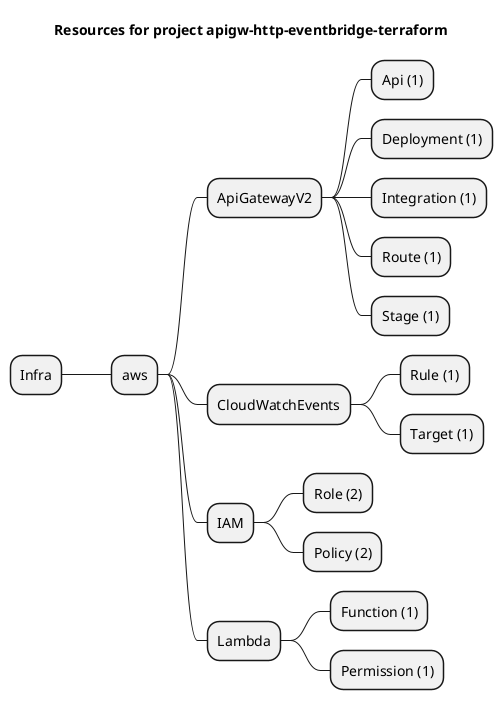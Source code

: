 @startmindmap
title Resources for project apigw-http-eventbridge-terraform
skinparam monochrome true
+ Infra
++ aws
+++ ApiGatewayV2
++++ Api (1)
++++ Deployment (1)
++++ Integration (1)
++++ Route (1)
++++ Stage (1)
+++ CloudWatchEvents
++++ Rule (1)
++++ Target (1)
+++ IAM
++++ Role (2)
++++ Policy (2)
+++ Lambda
++++ Function (1)
++++ Permission (1)
@endmindmap